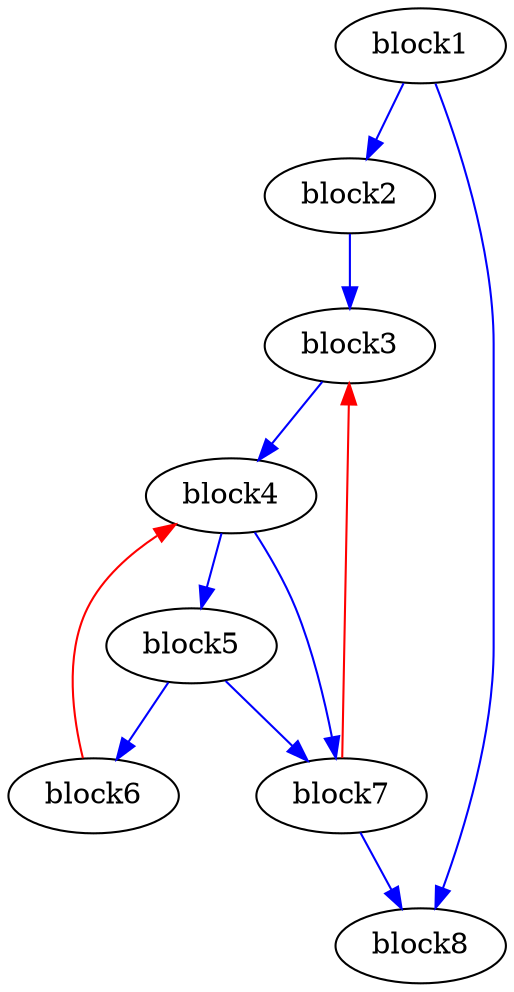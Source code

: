 Digraph G {
	splines=spline;
//DHLS version: 0.1.1" [shape = "none" pos = "20,20!"]
		"block1";
		"block2";
		"block3";
		"block4";
		"block5";
		"block6";
		"block7";
		"block8";
		"block1" -> "block2" [color = "blue", freq = 1];
		"block1" -> "block8" [color = "blue", freq = 0];
		"block2" -> "block3" [color = "blue", freq = 1];
		"block3" -> "block4" [color = "blue", freq = 29];
		"block4" -> "block5" [color = "blue", freq = 229];
		"block4" -> "block7" [color = "blue", freq = 3];
		"block5" -> "block6" [color = "blue", freq = 203];
		"block5" -> "block7" [color = "blue", freq = 26];
		"block6" -> "block4" [color = "red", freq = 203];
		"block7" -> "block3" [color = "red", freq = 28];
		"block7" -> "block8" [color = "blue", freq = 1];
}